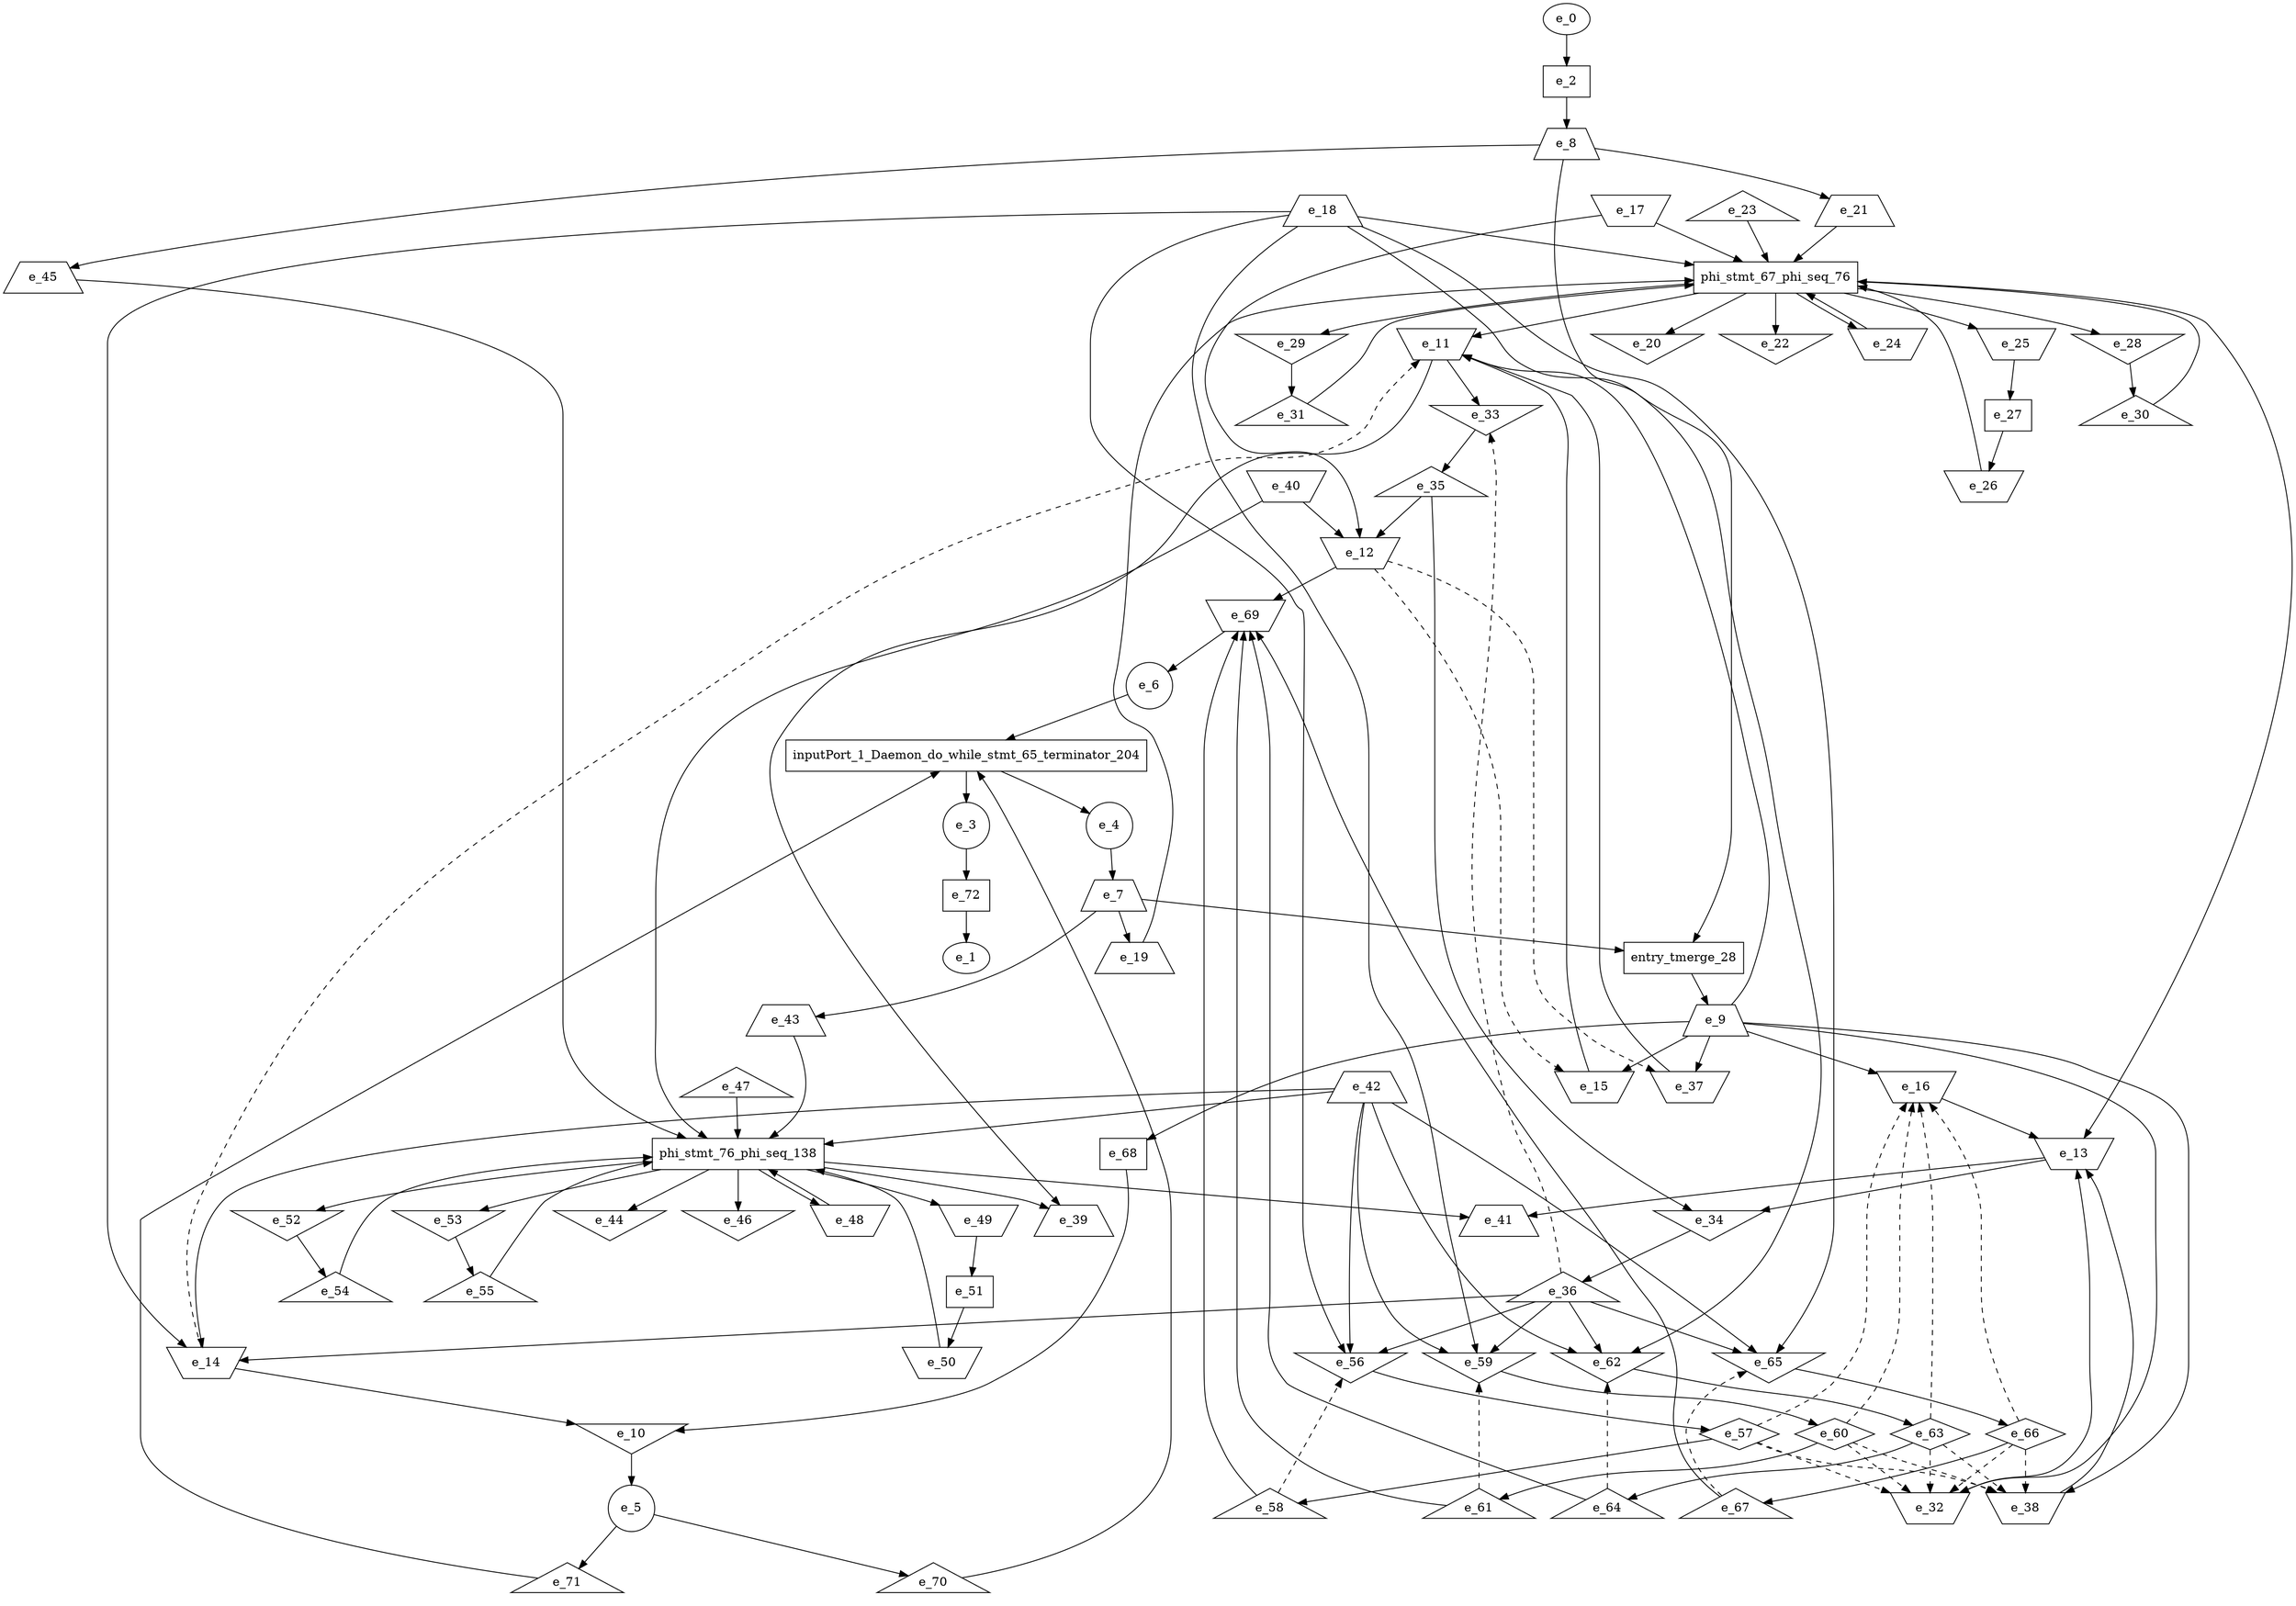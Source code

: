 digraph control_path {
  e_0: entry_node : n ;
  e_1: exit_node : s ;
  e_2 [shape = dot];
  e_3 [shape = circle];
  e_4 [shape = circle];
  e_5 [shape = circle];
  e_6 [shape = circle];
  e_7 [shape = trapezium];
  e_8 [shape = trapezium];
  e_9 [shape = trapezium];
  e_10 [shape = invtriangle];
  e_11 [shape = invtrapezium];
  e_12 [shape = invtrapezium];
  e_13 [shape = invtrapezium];
  e_14 [shape = invtrapezium];
  e_15 [shape = invtrapezium];
  e_16 [shape = invtrapezium];
  e_17 [shape = invtrapezium];
  e_18 [shape = trapezium];
  e_19 [shape = trapezium];
  e_20 [shape = invtriangle];
  e_21 [shape = trapezium];
  e_22 [shape = invtriangle];
  e_23 [shape = triangle];
  e_24 [shape = invtrapezium];
  e_25 [shape = invtrapezium];
  e_26 [shape = invtrapezium];
  e_27 [shape = dot];
  e_28 [shape = invtriangle];
  e_29 [shape = invtriangle];
  e_30 [shape = triangle];
  e_31 [shape = triangle];
  e_32 [shape = invtrapezium];
  e_33 [shape = invtriangle];
  e_34 [shape = invtriangle];
  e_35 [shape = triangle];
  e_36 [shape = triangle];
  e_37 [shape = invtrapezium];
  e_38 [shape = invtrapezium];
  e_39 [shape = trapezium];
  e_40 [shape = invtrapezium];
  e_41 [shape = trapezium];
  e_42 [shape = trapezium];
  e_43 [shape = trapezium];
  e_44 [shape = invtriangle];
  e_45 [shape = trapezium];
  e_46 [shape = invtriangle];
  e_47 [shape = triangle];
  e_48 [shape = invtrapezium];
  e_49 [shape = invtrapezium];
  e_50 [shape = invtrapezium];
  e_51 [shape = dot];
  e_52 [shape = invtriangle];
  e_53 [shape = invtriangle];
  e_54 [shape = triangle];
  e_55 [shape = triangle];
  e_56 [shape = invtriangle];
  e_57 [shape = diamond];
  e_58 [shape = triangle];
  e_59 [shape = invtriangle];
  e_60 [shape = diamond];
  e_61 [shape = triangle];
  e_62 [shape = invtriangle];
  e_63 [shape = diamond];
  e_64 [shape = triangle];
  e_65 [shape = invtriangle];
  e_66 [shape = diamond];
  e_67 [shape = triangle];
  e_68 [shape = dot];
  e_69 [shape = invtrapezium];
  e_70 [shape = triangle];
  e_71 [shape = triangle];
  e_72 [shape = dot];
  e_72 -> e_1;
  e_0 -> e_2;
  e_10 -> e_5;
  e_69 -> e_6;
  e_4 -> e_7;
  e_2 -> e_8;
  e_14 -> e_10;
  e_68 -> e_10;
  e_9 -> e_11;
  e_15 -> e_11;
  e_37 -> e_11;
  e_14 -> e_11[style = dashed];
  e_17 -> e_12;
  e_35 -> e_12;
  e_40 -> e_12;
  e_16 -> e_13;
  e_32 -> e_13;
  e_38 -> e_13;
  e_18 -> e_14;
  e_36 -> e_14;
  e_42 -> e_14;
  e_9 -> e_15;
  e_12 -> e_15[style = dashed];
  e_9 -> e_16;
  e_57 -> e_16[style = dashed];
  e_60 -> e_16[style = dashed];
  e_63 -> e_16[style = dashed];
  e_66 -> e_16[style = dashed];
  e_7 -> e_19;
  e_8 -> e_21;
  e_27 -> e_26;
  e_25 -> e_27;
  e_28 -> e_30;
  e_29 -> e_31;
  e_9 -> e_32;
  e_57 -> e_32[style = dashed];
  e_60 -> e_32[style = dashed];
  e_63 -> e_32[style = dashed];
  e_66 -> e_32[style = dashed];
  e_11 -> e_33;
  e_36 -> e_33[style = dashed];
  e_13 -> e_34;
  e_35 -> e_34;
  e_33 -> e_35;
  e_34 -> e_36;
  e_9 -> e_37;
  e_12 -> e_37[style = dashed];
  e_9 -> e_38;
  e_57 -> e_38[style = dashed];
  e_60 -> e_38[style = dashed];
  e_63 -> e_38[style = dashed];
  e_66 -> e_38[style = dashed];
  e_11 -> e_39;
  e_13 -> e_41;
  e_7 -> e_43;
  e_8 -> e_45;
  e_51 -> e_50;
  e_49 -> e_51;
  e_52 -> e_54;
  e_53 -> e_55;
  e_18 -> e_56;
  e_36 -> e_56;
  e_42 -> e_56;
  e_58 -> e_56[style = dashed];
  e_56 -> e_57;
  e_57 -> e_58;
  e_18 -> e_59;
  e_36 -> e_59;
  e_42 -> e_59;
  e_61 -> e_59[style = dashed];
  e_59 -> e_60;
  e_60 -> e_61;
  e_18 -> e_62;
  e_36 -> e_62;
  e_42 -> e_62;
  e_64 -> e_62[style = dashed];
  e_62 -> e_63;
  e_63 -> e_64;
  e_18 -> e_65;
  e_36 -> e_65;
  e_42 -> e_65;
  e_67 -> e_65[style = dashed];
  e_65 -> e_66;
  e_66 -> e_67;
  e_9 -> e_68;
  e_12 -> e_69;
  e_58 -> e_69;
  e_61 -> e_69;
  e_64 -> e_69;
  e_67 -> e_69;
  e_5 -> e_70;
  e_5 -> e_71;
  e_3 -> e_72;
  inputPort_1_Daemon_do_while_stmt_65_terminator_204 [shape=rectangle];
e_6 -> inputPort_1_Daemon_do_while_stmt_65_terminator_204;
e_71 -> inputPort_1_Daemon_do_while_stmt_65_terminator_204;
e_70 -> inputPort_1_Daemon_do_while_stmt_65_terminator_204;
inputPort_1_Daemon_do_while_stmt_65_terminator_204 -> e_4;
inputPort_1_Daemon_do_while_stmt_65_terminator_204 -> e_3;
  phi_stmt_67_phi_seq_76 [shape=rectangle];
e_21 -> phi_stmt_67_phi_seq_76;
phi_stmt_67_phi_seq_76 -> e_24;
phi_stmt_67_phi_seq_76 -> e_25;
phi_stmt_67_phi_seq_76 -> e_22;
e_24 -> phi_stmt_67_phi_seq_76;
e_26 -> phi_stmt_67_phi_seq_76;
e_19 -> phi_stmt_67_phi_seq_76;
phi_stmt_67_phi_seq_76 -> e_28;
phi_stmt_67_phi_seq_76 -> e_29;
phi_stmt_67_phi_seq_76 -> e_20;
e_30 -> phi_stmt_67_phi_seq_76;
e_31 -> phi_stmt_67_phi_seq_76;
e_17 -> phi_stmt_67_phi_seq_76;
e_18 -> phi_stmt_67_phi_seq_76;
phi_stmt_67_phi_seq_76 -> e_11;
phi_stmt_67_phi_seq_76 -> e_13;
e_23 -> phi_stmt_67_phi_seq_76;
  phi_stmt_76_phi_seq_138 [shape=rectangle];
e_45 -> phi_stmt_76_phi_seq_138;
phi_stmt_76_phi_seq_138 -> e_48;
phi_stmt_76_phi_seq_138 -> e_49;
phi_stmt_76_phi_seq_138 -> e_46;
e_48 -> phi_stmt_76_phi_seq_138;
e_50 -> phi_stmt_76_phi_seq_138;
e_43 -> phi_stmt_76_phi_seq_138;
phi_stmt_76_phi_seq_138 -> e_52;
phi_stmt_76_phi_seq_138 -> e_53;
phi_stmt_76_phi_seq_138 -> e_44;
e_54 -> phi_stmt_76_phi_seq_138;
e_55 -> phi_stmt_76_phi_seq_138;
e_40 -> phi_stmt_76_phi_seq_138;
e_42 -> phi_stmt_76_phi_seq_138;
phi_stmt_76_phi_seq_138 -> e_39;
phi_stmt_76_phi_seq_138 -> e_41;
e_47 -> phi_stmt_76_phi_seq_138;
entry_tmerge_28 [shape = rectangle]; 
e_7 -> entry_tmerge_28;
e_8 -> entry_tmerge_28;
entry_tmerge_28 -> e_9;
}
